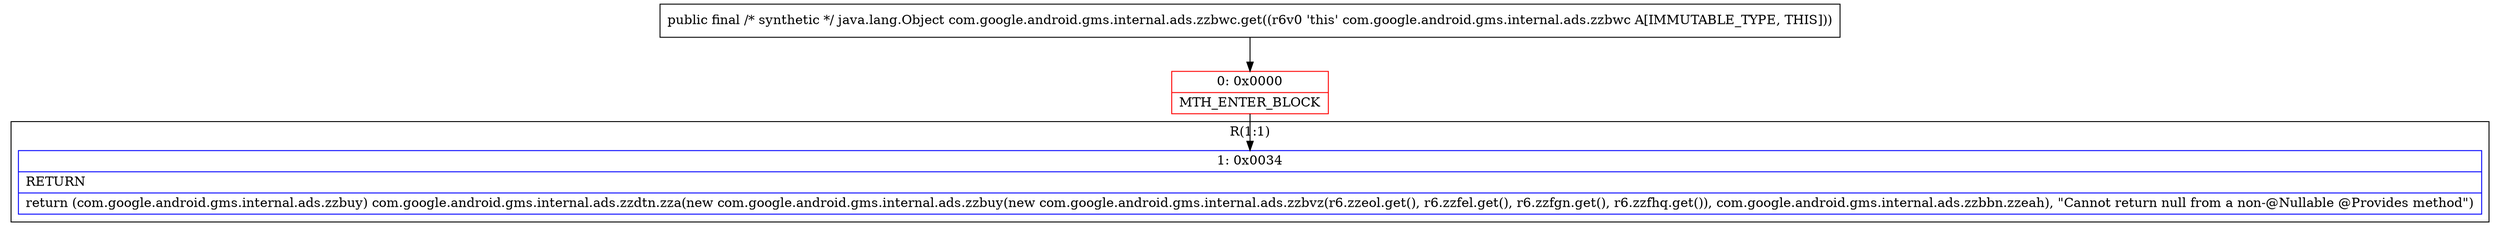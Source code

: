 digraph "CFG forcom.google.android.gms.internal.ads.zzbwc.get()Ljava\/lang\/Object;" {
subgraph cluster_Region_1814771870 {
label = "R(1:1)";
node [shape=record,color=blue];
Node_1 [shape=record,label="{1\:\ 0x0034|RETURN\l|return (com.google.android.gms.internal.ads.zzbuy) com.google.android.gms.internal.ads.zzdtn.zza(new com.google.android.gms.internal.ads.zzbuy(new com.google.android.gms.internal.ads.zzbvz(r6.zzeol.get(), r6.zzfel.get(), r6.zzfgn.get(), r6.zzfhq.get()), com.google.android.gms.internal.ads.zzbbn.zzeah), \"Cannot return null from a non\-@Nullable @Provides method\")\l}"];
}
Node_0 [shape=record,color=red,label="{0\:\ 0x0000|MTH_ENTER_BLOCK\l}"];
MethodNode[shape=record,label="{public final \/* synthetic *\/ java.lang.Object com.google.android.gms.internal.ads.zzbwc.get((r6v0 'this' com.google.android.gms.internal.ads.zzbwc A[IMMUTABLE_TYPE, THIS])) }"];
MethodNode -> Node_0;
Node_0 -> Node_1;
}

